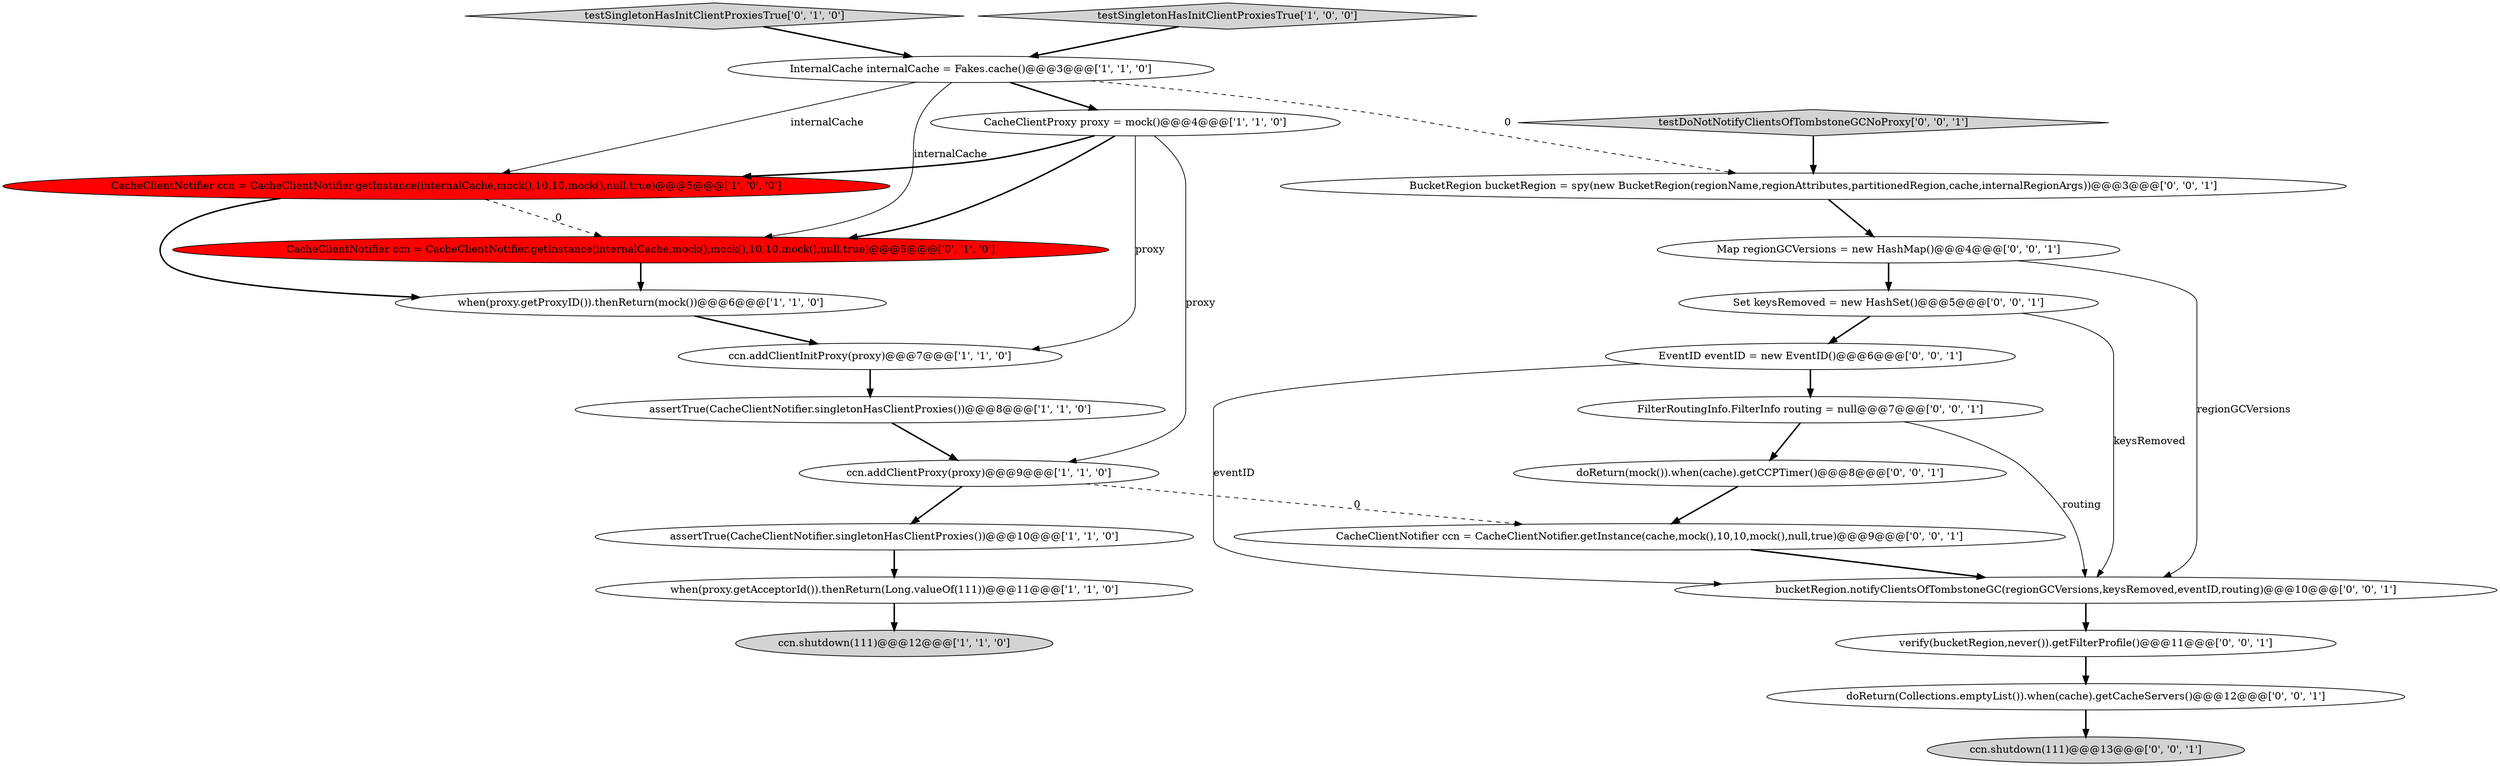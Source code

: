 digraph {
12 [style = filled, label = "testSingletonHasInitClientProxiesTrue['0', '1', '0']", fillcolor = lightgray, shape = diamond image = "AAA0AAABBB2BBB"];
21 [style = filled, label = "verify(bucketRegion,never()).getFilterProfile()@@@11@@@['0', '0', '1']", fillcolor = white, shape = ellipse image = "AAA0AAABBB3BBB"];
2 [style = filled, label = "when(proxy.getAcceptorId()).thenReturn(Long.valueOf(111))@@@11@@@['1', '1', '0']", fillcolor = white, shape = ellipse image = "AAA0AAABBB1BBB"];
13 [style = filled, label = "Set keysRemoved = new HashSet()@@@5@@@['0', '0', '1']", fillcolor = white, shape = ellipse image = "AAA0AAABBB3BBB"];
16 [style = filled, label = "Map regionGCVersions = new HashMap()@@@4@@@['0', '0', '1']", fillcolor = white, shape = ellipse image = "AAA0AAABBB3BBB"];
1 [style = filled, label = "ccn.shutdown(111)@@@12@@@['1', '1', '0']", fillcolor = lightgray, shape = ellipse image = "AAA0AAABBB1BBB"];
4 [style = filled, label = "InternalCache internalCache = Fakes.cache()@@@3@@@['1', '1', '0']", fillcolor = white, shape = ellipse image = "AAA0AAABBB1BBB"];
19 [style = filled, label = "BucketRegion bucketRegion = spy(new BucketRegion(regionName,regionAttributes,partitionedRegion,cache,internalRegionArgs))@@@3@@@['0', '0', '1']", fillcolor = white, shape = ellipse image = "AAA0AAABBB3BBB"];
23 [style = filled, label = "EventID eventID = new EventID()@@@6@@@['0', '0', '1']", fillcolor = white, shape = ellipse image = "AAA0AAABBB3BBB"];
5 [style = filled, label = "ccn.addClientInitProxy(proxy)@@@7@@@['1', '1', '0']", fillcolor = white, shape = ellipse image = "AAA0AAABBB1BBB"];
6 [style = filled, label = "testSingletonHasInitClientProxiesTrue['1', '0', '0']", fillcolor = lightgray, shape = diamond image = "AAA0AAABBB1BBB"];
14 [style = filled, label = "doReturn(mock()).when(cache).getCCPTimer()@@@8@@@['0', '0', '1']", fillcolor = white, shape = ellipse image = "AAA0AAABBB3BBB"];
0 [style = filled, label = "CacheClientNotifier ccn = CacheClientNotifier.getInstance(internalCache,mock(),10,10,mock(),null,true)@@@5@@@['1', '0', '0']", fillcolor = red, shape = ellipse image = "AAA1AAABBB1BBB"];
8 [style = filled, label = "ccn.addClientProxy(proxy)@@@9@@@['1', '1', '0']", fillcolor = white, shape = ellipse image = "AAA0AAABBB1BBB"];
15 [style = filled, label = "ccn.shutdown(111)@@@13@@@['0', '0', '1']", fillcolor = lightgray, shape = ellipse image = "AAA0AAABBB3BBB"];
10 [style = filled, label = "when(proxy.getProxyID()).thenReturn(mock())@@@6@@@['1', '1', '0']", fillcolor = white, shape = ellipse image = "AAA0AAABBB1BBB"];
20 [style = filled, label = "bucketRegion.notifyClientsOfTombstoneGC(regionGCVersions,keysRemoved,eventID,routing)@@@10@@@['0', '0', '1']", fillcolor = white, shape = ellipse image = "AAA0AAABBB3BBB"];
11 [style = filled, label = "CacheClientNotifier ccn = CacheClientNotifier.getInstance(internalCache,mock(),mock(),10,10,mock(),null,true)@@@5@@@['0', '1', '0']", fillcolor = red, shape = ellipse image = "AAA1AAABBB2BBB"];
7 [style = filled, label = "assertTrue(CacheClientNotifier.singletonHasClientProxies())@@@8@@@['1', '1', '0']", fillcolor = white, shape = ellipse image = "AAA0AAABBB1BBB"];
17 [style = filled, label = "FilterRoutingInfo.FilterInfo routing = null@@@7@@@['0', '0', '1']", fillcolor = white, shape = ellipse image = "AAA0AAABBB3BBB"];
9 [style = filled, label = "assertTrue(CacheClientNotifier.singletonHasClientProxies())@@@10@@@['1', '1', '0']", fillcolor = white, shape = ellipse image = "AAA0AAABBB1BBB"];
22 [style = filled, label = "doReturn(Collections.emptyList()).when(cache).getCacheServers()@@@12@@@['0', '0', '1']", fillcolor = white, shape = ellipse image = "AAA0AAABBB3BBB"];
18 [style = filled, label = "CacheClientNotifier ccn = CacheClientNotifier.getInstance(cache,mock(),10,10,mock(),null,true)@@@9@@@['0', '0', '1']", fillcolor = white, shape = ellipse image = "AAA0AAABBB3BBB"];
3 [style = filled, label = "CacheClientProxy proxy = mock()@@@4@@@['1', '1', '0']", fillcolor = white, shape = ellipse image = "AAA0AAABBB1BBB"];
24 [style = filled, label = "testDoNotNotifyClientsOfTombstoneGCNoProxy['0', '0', '1']", fillcolor = lightgray, shape = diamond image = "AAA0AAABBB3BBB"];
4->3 [style = bold, label=""];
16->13 [style = bold, label=""];
22->15 [style = bold, label=""];
24->19 [style = bold, label=""];
9->2 [style = bold, label=""];
2->1 [style = bold, label=""];
3->11 [style = bold, label=""];
3->8 [style = solid, label="proxy"];
0->11 [style = dashed, label="0"];
7->8 [style = bold, label=""];
3->0 [style = bold, label=""];
19->16 [style = bold, label=""];
4->0 [style = solid, label="internalCache"];
20->21 [style = bold, label=""];
6->4 [style = bold, label=""];
18->20 [style = bold, label=""];
0->10 [style = bold, label=""];
10->5 [style = bold, label=""];
17->20 [style = solid, label="routing"];
12->4 [style = bold, label=""];
17->14 [style = bold, label=""];
11->10 [style = bold, label=""];
21->22 [style = bold, label=""];
3->5 [style = solid, label="proxy"];
13->20 [style = solid, label="keysRemoved"];
4->11 [style = solid, label="internalCache"];
8->9 [style = bold, label=""];
13->23 [style = bold, label=""];
5->7 [style = bold, label=""];
23->17 [style = bold, label=""];
14->18 [style = bold, label=""];
16->20 [style = solid, label="regionGCVersions"];
23->20 [style = solid, label="eventID"];
4->19 [style = dashed, label="0"];
8->18 [style = dashed, label="0"];
}
